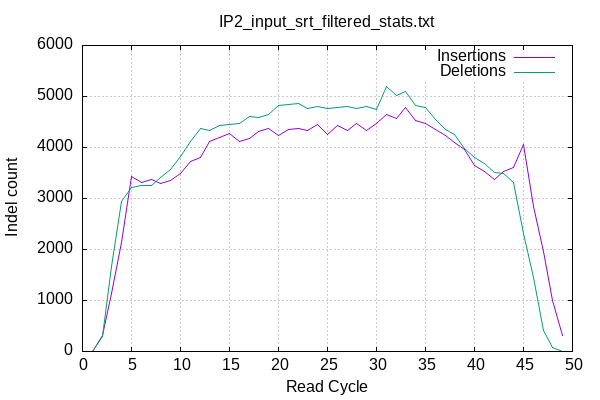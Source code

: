 
        set terminal png size 600,400 truecolor
        set output "/home/qianhui/deaf1_chipseq/data/02_data_processed/samplestats/IP2_input_srt_filtered_stats/indel-cycles.png"
        set grid xtics ytics y2tics back lc rgb "#cccccc"
        set style line 1 linetype 1  linecolor rgb "red"
        set style line 2 linetype 2  linecolor rgb "black"
        set style line 3 linetype 3  linecolor rgb "green"
        set style line 4 linetype 4  linecolor rgb "blue"
        set style increment user
        set ylabel "Indel count"
        set xlabel "Read Cycle"
        set title "IP2_input_srt_filtered_stats.txt" noenhanced
    plot '-' w l ti 'Insertions', '' w l ti 'Deletions'
1	0
2	305
3	1131
4	2146
5	3434
6	3314
7	3379
8	3301
9	3357
10	3489
11	3719
12	3813
13	4111
14	4202
15	4271
16	4117
17	4167
18	4318
19	4366
20	4242
21	4362
22	4380
23	4326
24	4444
25	4253
26	4426
27	4340
28	4479
29	4336
30	4463
31	4638
32	4576
33	4785
34	4535
35	4471
36	4355
37	4237
38	4100
39	3956
40	3649
41	3530
42	3374
43	3539
44	3615
45	4065
46	2848
47	1967
48	1001
49	320
end
1	1
2	293
3	1668
4	2943
5	3225
6	3257
7	3253
8	3406
9	3570
10	3821
11	4124
12	4375
13	4329
14	4429
15	4442
16	4476
17	4607
18	4592
19	4655
20	4817
21	4836
22	4869
23	4773
24	4806
25	4762
26	4794
27	4810
28	4760
29	4807
30	4753
31	5198
32	5011
33	5100
34	4817
35	4793
36	4540
37	4350
38	4259
39	3989
40	3806
41	3694
42	3501
43	3488
44	3315
45	2320
46	1442
47	421
48	77
49	0
end
